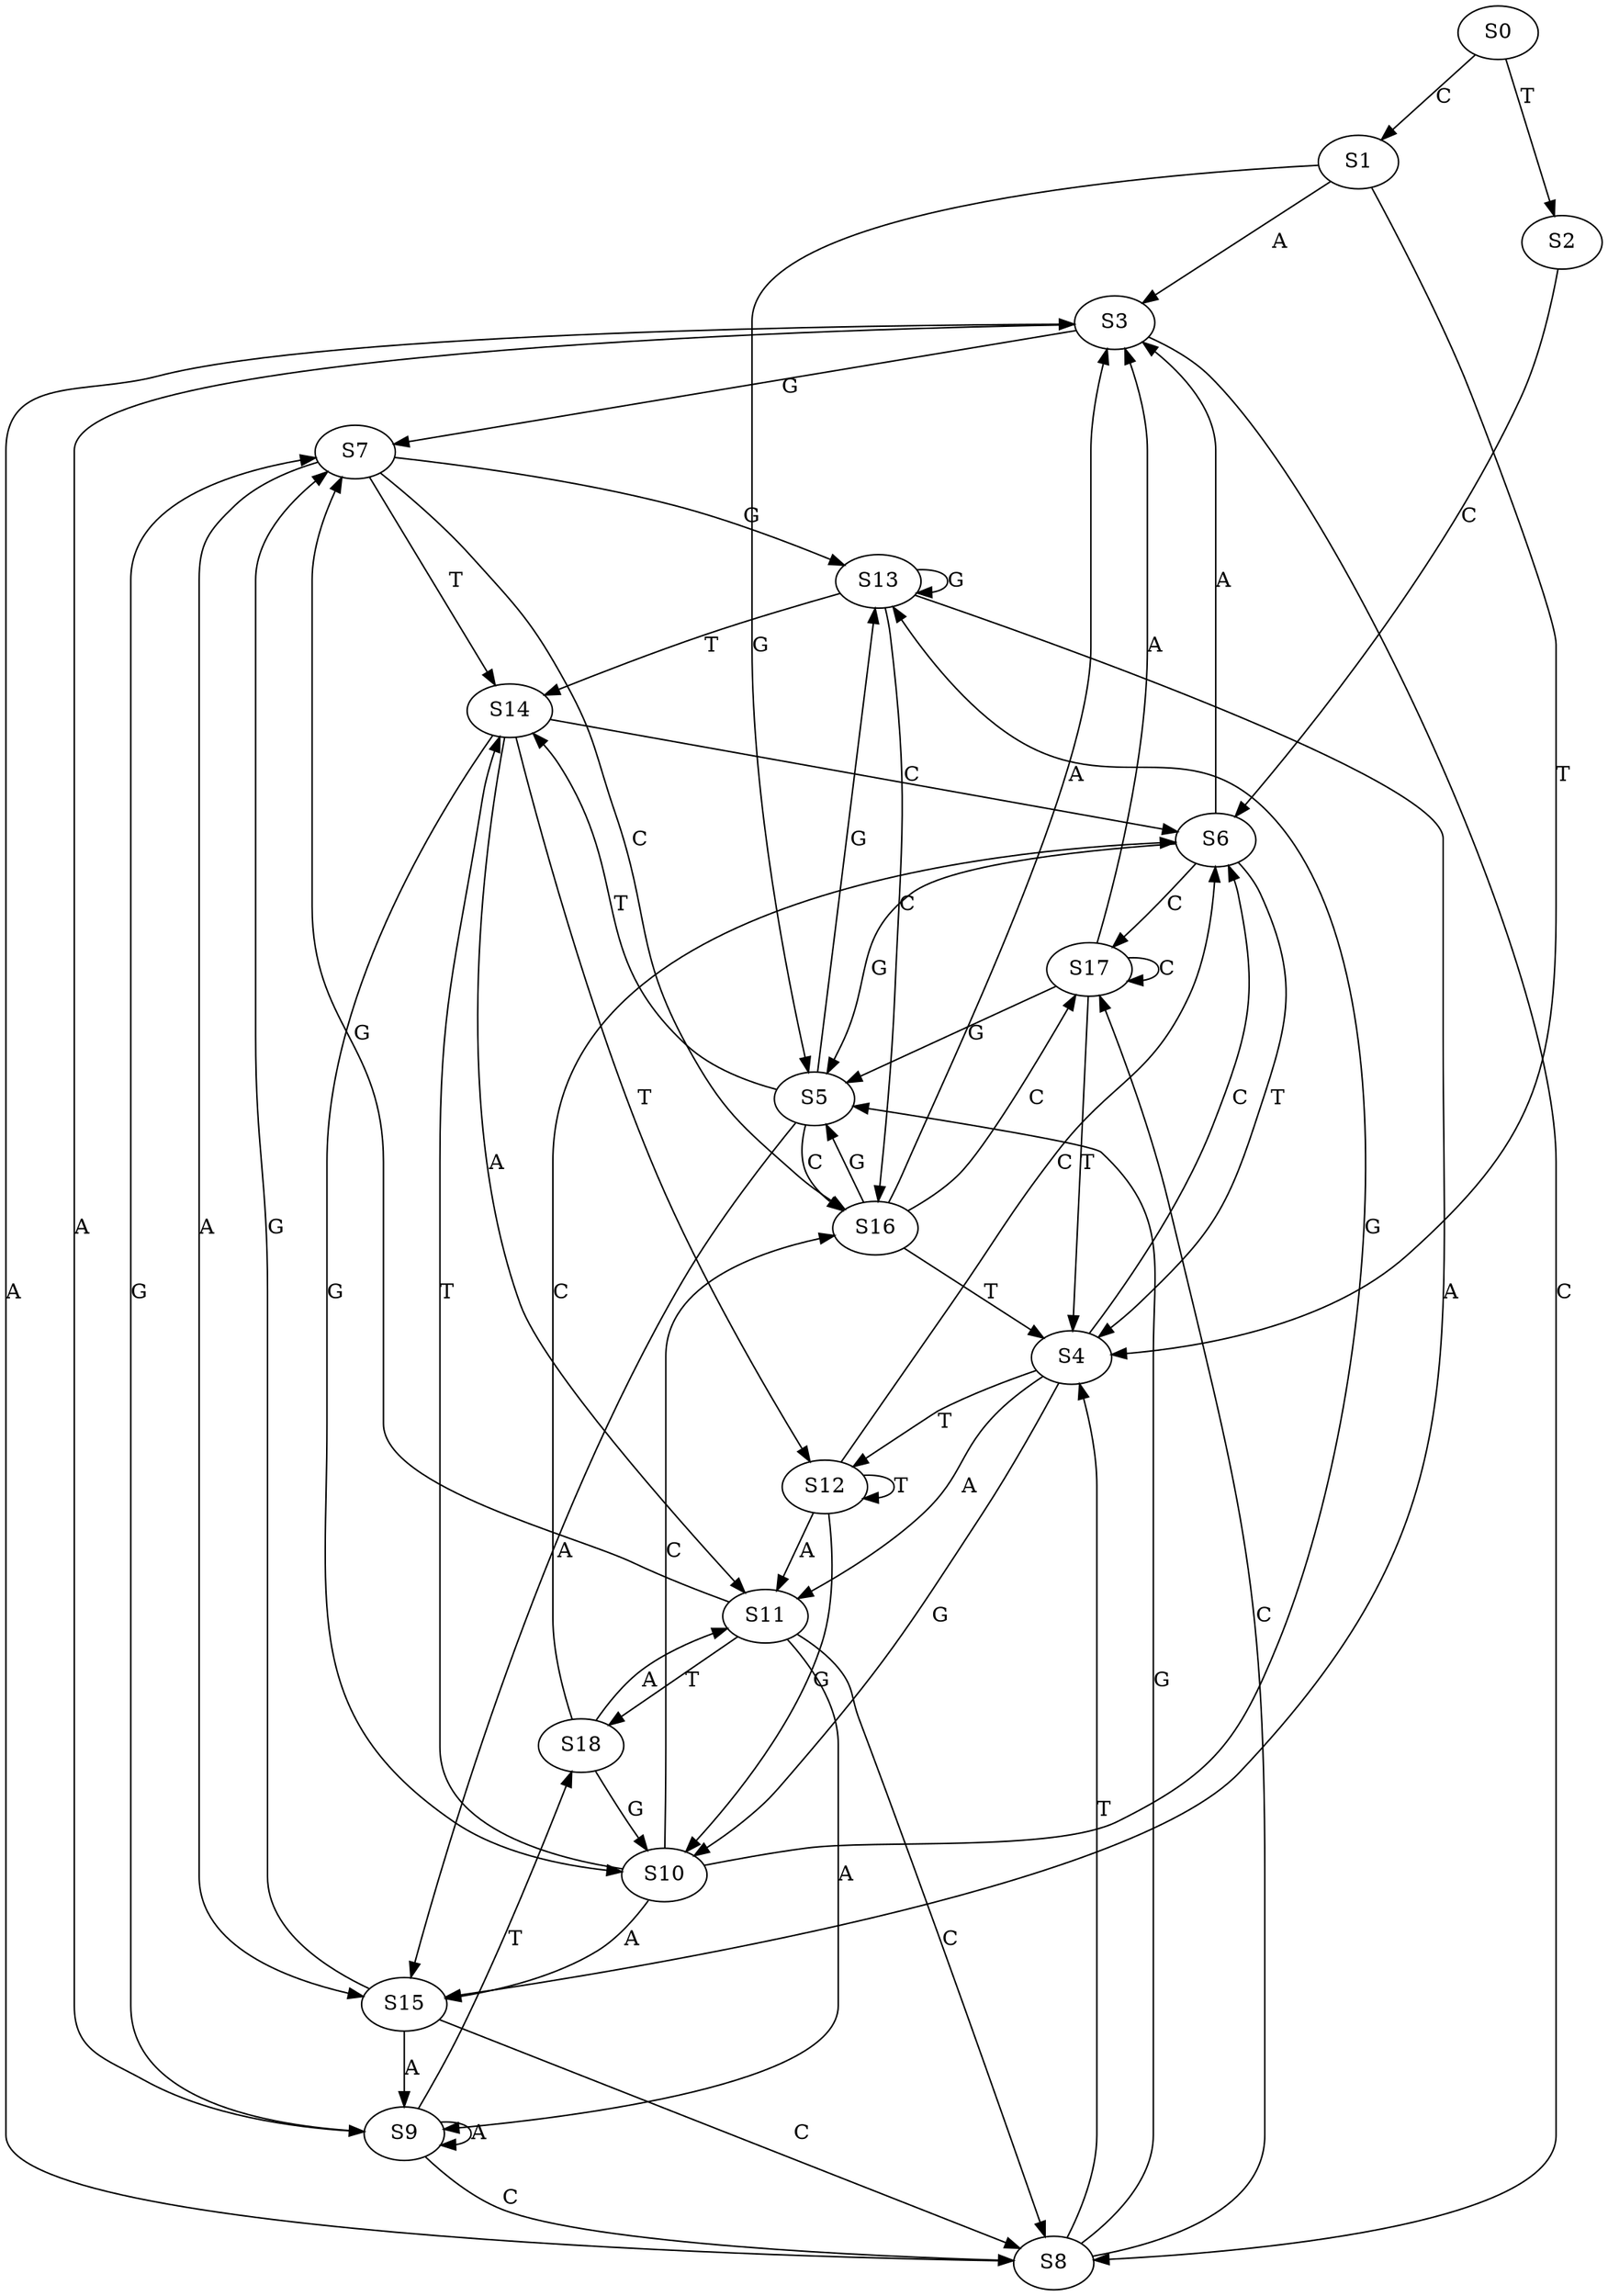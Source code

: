 strict digraph  {
	S0 -> S1 [ label = C ];
	S0 -> S2 [ label = T ];
	S1 -> S3 [ label = A ];
	S1 -> S4 [ label = T ];
	S1 -> S5 [ label = G ];
	S2 -> S6 [ label = C ];
	S3 -> S7 [ label = G ];
	S3 -> S8 [ label = C ];
	S3 -> S9 [ label = A ];
	S4 -> S10 [ label = G ];
	S4 -> S6 [ label = C ];
	S4 -> S11 [ label = A ];
	S4 -> S12 [ label = T ];
	S5 -> S13 [ label = G ];
	S5 -> S14 [ label = T ];
	S5 -> S15 [ label = A ];
	S5 -> S16 [ label = C ];
	S6 -> S4 [ label = T ];
	S6 -> S5 [ label = G ];
	S6 -> S17 [ label = C ];
	S6 -> S3 [ label = A ];
	S7 -> S14 [ label = T ];
	S7 -> S13 [ label = G ];
	S7 -> S15 [ label = A ];
	S7 -> S16 [ label = C ];
	S8 -> S3 [ label = A ];
	S8 -> S4 [ label = T ];
	S8 -> S17 [ label = C ];
	S8 -> S5 [ label = G ];
	S9 -> S18 [ label = T ];
	S9 -> S8 [ label = C ];
	S9 -> S7 [ label = G ];
	S9 -> S9 [ label = A ];
	S10 -> S15 [ label = A ];
	S10 -> S14 [ label = T ];
	S10 -> S16 [ label = C ];
	S10 -> S13 [ label = G ];
	S11 -> S7 [ label = G ];
	S11 -> S18 [ label = T ];
	S11 -> S9 [ label = A ];
	S11 -> S8 [ label = C ];
	S12 -> S11 [ label = A ];
	S12 -> S6 [ label = C ];
	S12 -> S10 [ label = G ];
	S12 -> S12 [ label = T ];
	S13 -> S15 [ label = A ];
	S13 -> S14 [ label = T ];
	S13 -> S13 [ label = G ];
	S13 -> S16 [ label = C ];
	S14 -> S11 [ label = A ];
	S14 -> S6 [ label = C ];
	S14 -> S10 [ label = G ];
	S14 -> S12 [ label = T ];
	S15 -> S7 [ label = G ];
	S15 -> S9 [ label = A ];
	S15 -> S8 [ label = C ];
	S16 -> S17 [ label = C ];
	S16 -> S4 [ label = T ];
	S16 -> S5 [ label = G ];
	S16 -> S3 [ label = A ];
	S17 -> S5 [ label = G ];
	S17 -> S17 [ label = C ];
	S17 -> S3 [ label = A ];
	S17 -> S4 [ label = T ];
	S18 -> S11 [ label = A ];
	S18 -> S6 [ label = C ];
	S18 -> S10 [ label = G ];
}
